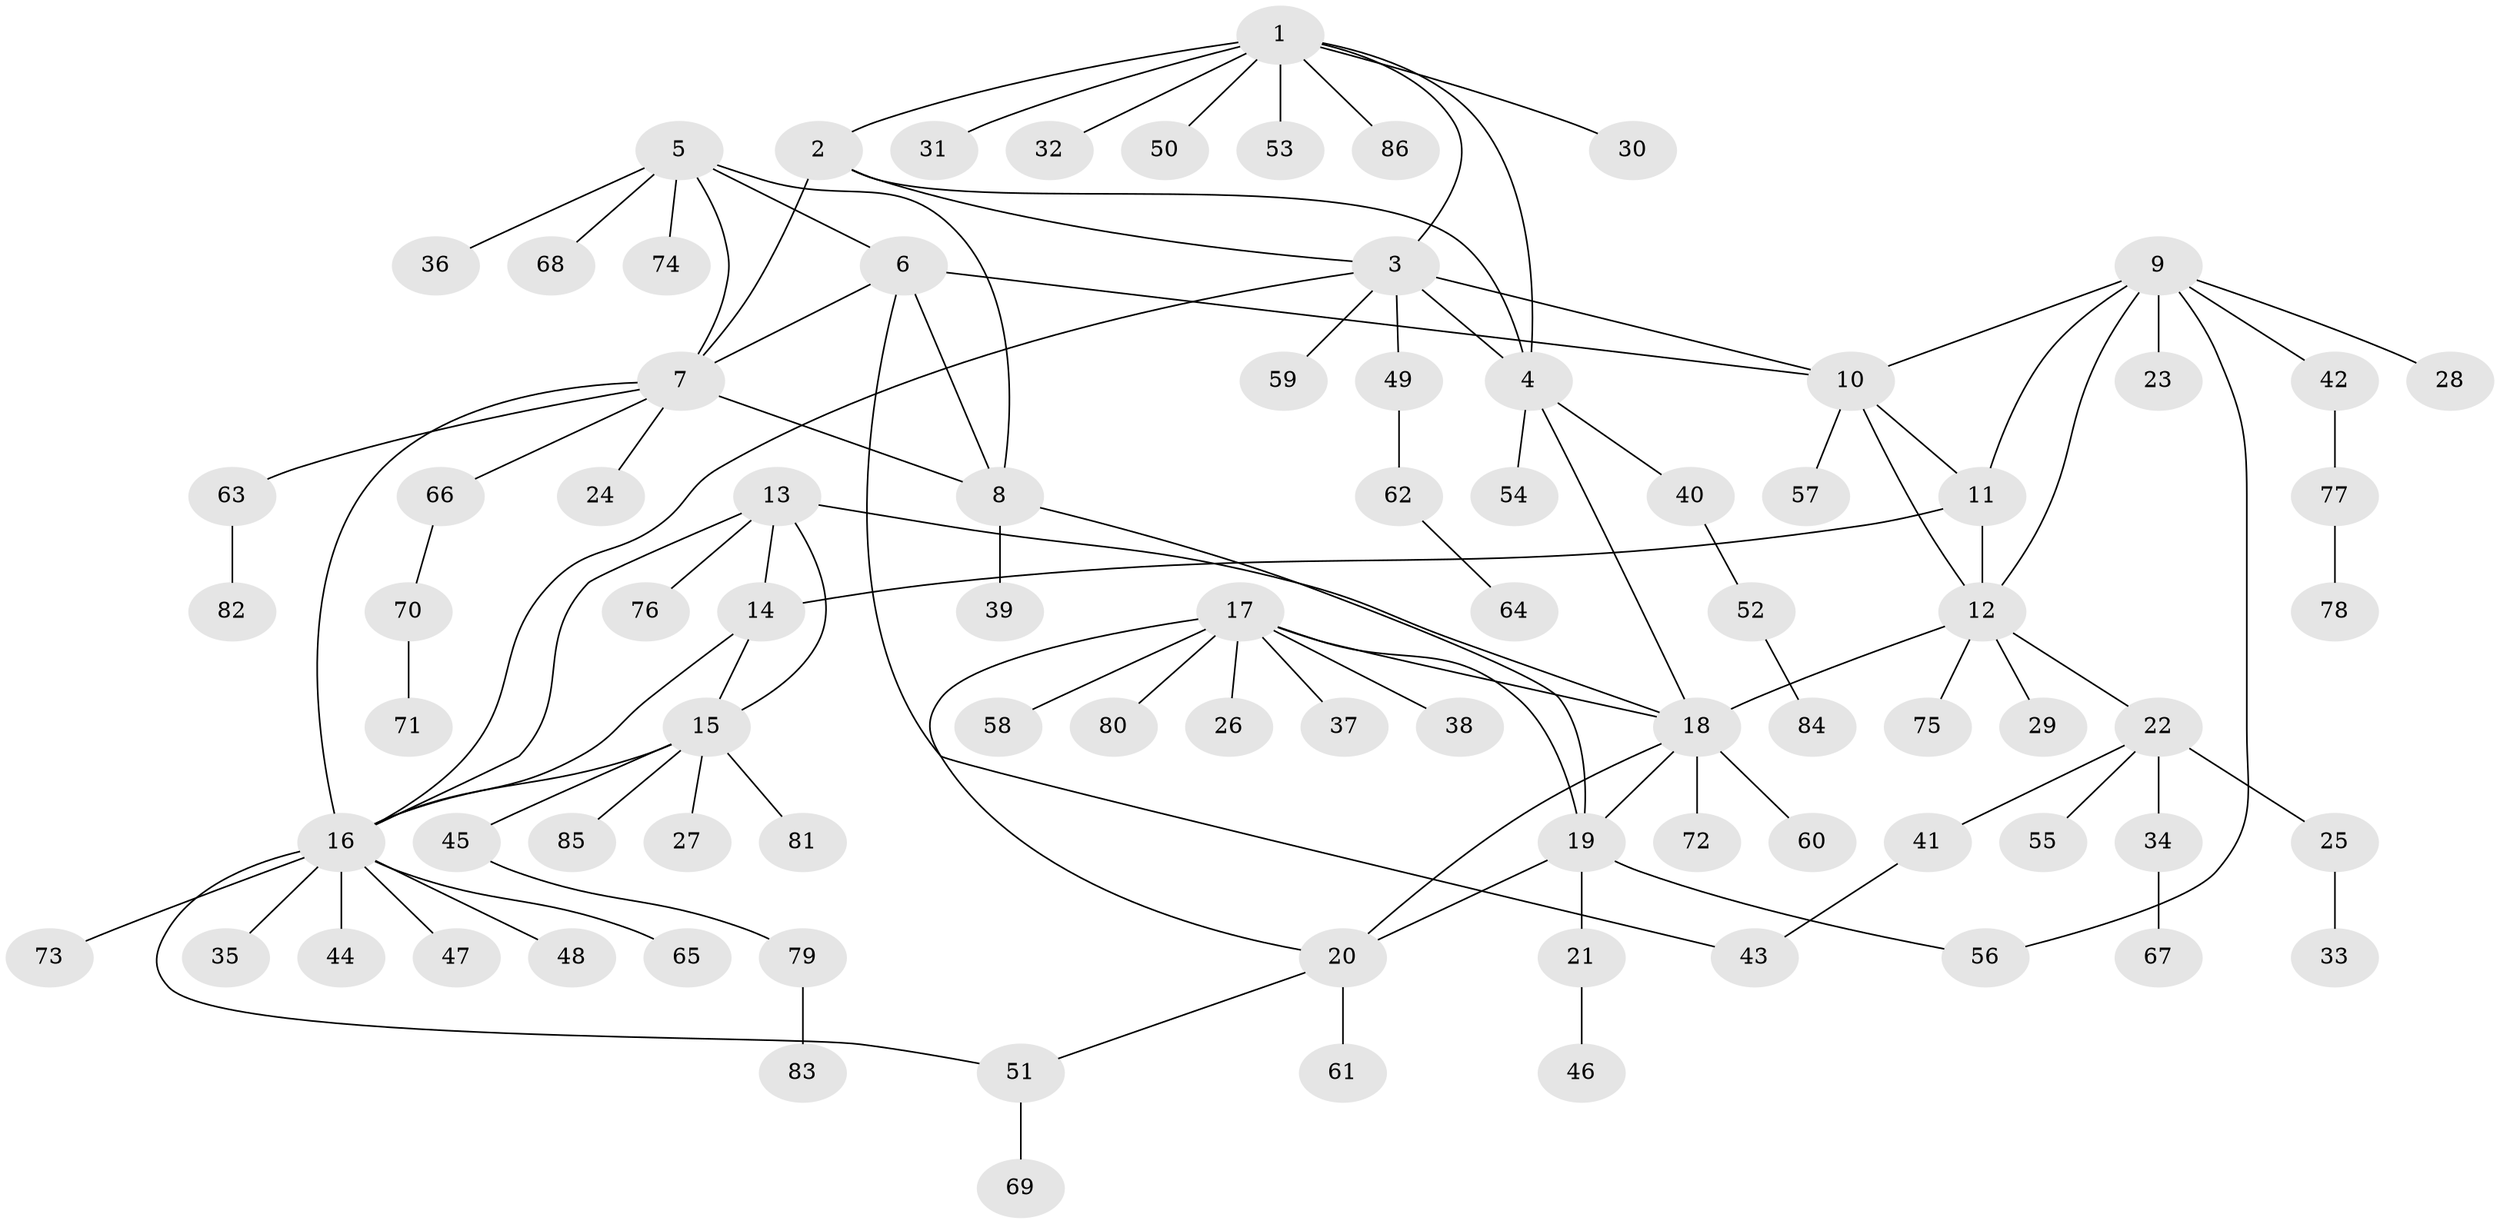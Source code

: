 // coarse degree distribution, {8: 0.015873015873015872, 4: 0.047619047619047616, 6: 0.1111111111111111, 12: 0.015873015873015872, 7: 0.047619047619047616, 5: 0.031746031746031744, 11: 0.015873015873015872, 1: 0.6031746031746031, 2: 0.1111111111111111}
// Generated by graph-tools (version 1.1) at 2025/52/02/27/25 19:52:14]
// undirected, 86 vertices, 109 edges
graph export_dot {
graph [start="1"]
  node [color=gray90,style=filled];
  1;
  2;
  3;
  4;
  5;
  6;
  7;
  8;
  9;
  10;
  11;
  12;
  13;
  14;
  15;
  16;
  17;
  18;
  19;
  20;
  21;
  22;
  23;
  24;
  25;
  26;
  27;
  28;
  29;
  30;
  31;
  32;
  33;
  34;
  35;
  36;
  37;
  38;
  39;
  40;
  41;
  42;
  43;
  44;
  45;
  46;
  47;
  48;
  49;
  50;
  51;
  52;
  53;
  54;
  55;
  56;
  57;
  58;
  59;
  60;
  61;
  62;
  63;
  64;
  65;
  66;
  67;
  68;
  69;
  70;
  71;
  72;
  73;
  74;
  75;
  76;
  77;
  78;
  79;
  80;
  81;
  82;
  83;
  84;
  85;
  86;
  1 -- 2;
  1 -- 3;
  1 -- 4;
  1 -- 30;
  1 -- 31;
  1 -- 32;
  1 -- 50;
  1 -- 53;
  1 -- 86;
  2 -- 3;
  2 -- 4;
  2 -- 7;
  3 -- 4;
  3 -- 10;
  3 -- 16;
  3 -- 49;
  3 -- 59;
  4 -- 18;
  4 -- 40;
  4 -- 54;
  5 -- 6;
  5 -- 7;
  5 -- 8;
  5 -- 36;
  5 -- 68;
  5 -- 74;
  6 -- 7;
  6 -- 8;
  6 -- 10;
  6 -- 43;
  7 -- 8;
  7 -- 16;
  7 -- 24;
  7 -- 63;
  7 -- 66;
  8 -- 19;
  8 -- 39;
  9 -- 10;
  9 -- 11;
  9 -- 12;
  9 -- 23;
  9 -- 28;
  9 -- 42;
  9 -- 56;
  10 -- 11;
  10 -- 12;
  10 -- 57;
  11 -- 12;
  11 -- 14;
  12 -- 18;
  12 -- 22;
  12 -- 29;
  12 -- 75;
  13 -- 14;
  13 -- 15;
  13 -- 16;
  13 -- 18;
  13 -- 76;
  14 -- 15;
  14 -- 16;
  15 -- 16;
  15 -- 27;
  15 -- 45;
  15 -- 81;
  15 -- 85;
  16 -- 35;
  16 -- 44;
  16 -- 47;
  16 -- 48;
  16 -- 51;
  16 -- 65;
  16 -- 73;
  17 -- 18;
  17 -- 19;
  17 -- 20;
  17 -- 26;
  17 -- 37;
  17 -- 38;
  17 -- 58;
  17 -- 80;
  18 -- 19;
  18 -- 20;
  18 -- 60;
  18 -- 72;
  19 -- 20;
  19 -- 21;
  19 -- 56;
  20 -- 51;
  20 -- 61;
  21 -- 46;
  22 -- 25;
  22 -- 34;
  22 -- 41;
  22 -- 55;
  25 -- 33;
  34 -- 67;
  40 -- 52;
  41 -- 43;
  42 -- 77;
  45 -- 79;
  49 -- 62;
  51 -- 69;
  52 -- 84;
  62 -- 64;
  63 -- 82;
  66 -- 70;
  70 -- 71;
  77 -- 78;
  79 -- 83;
}
